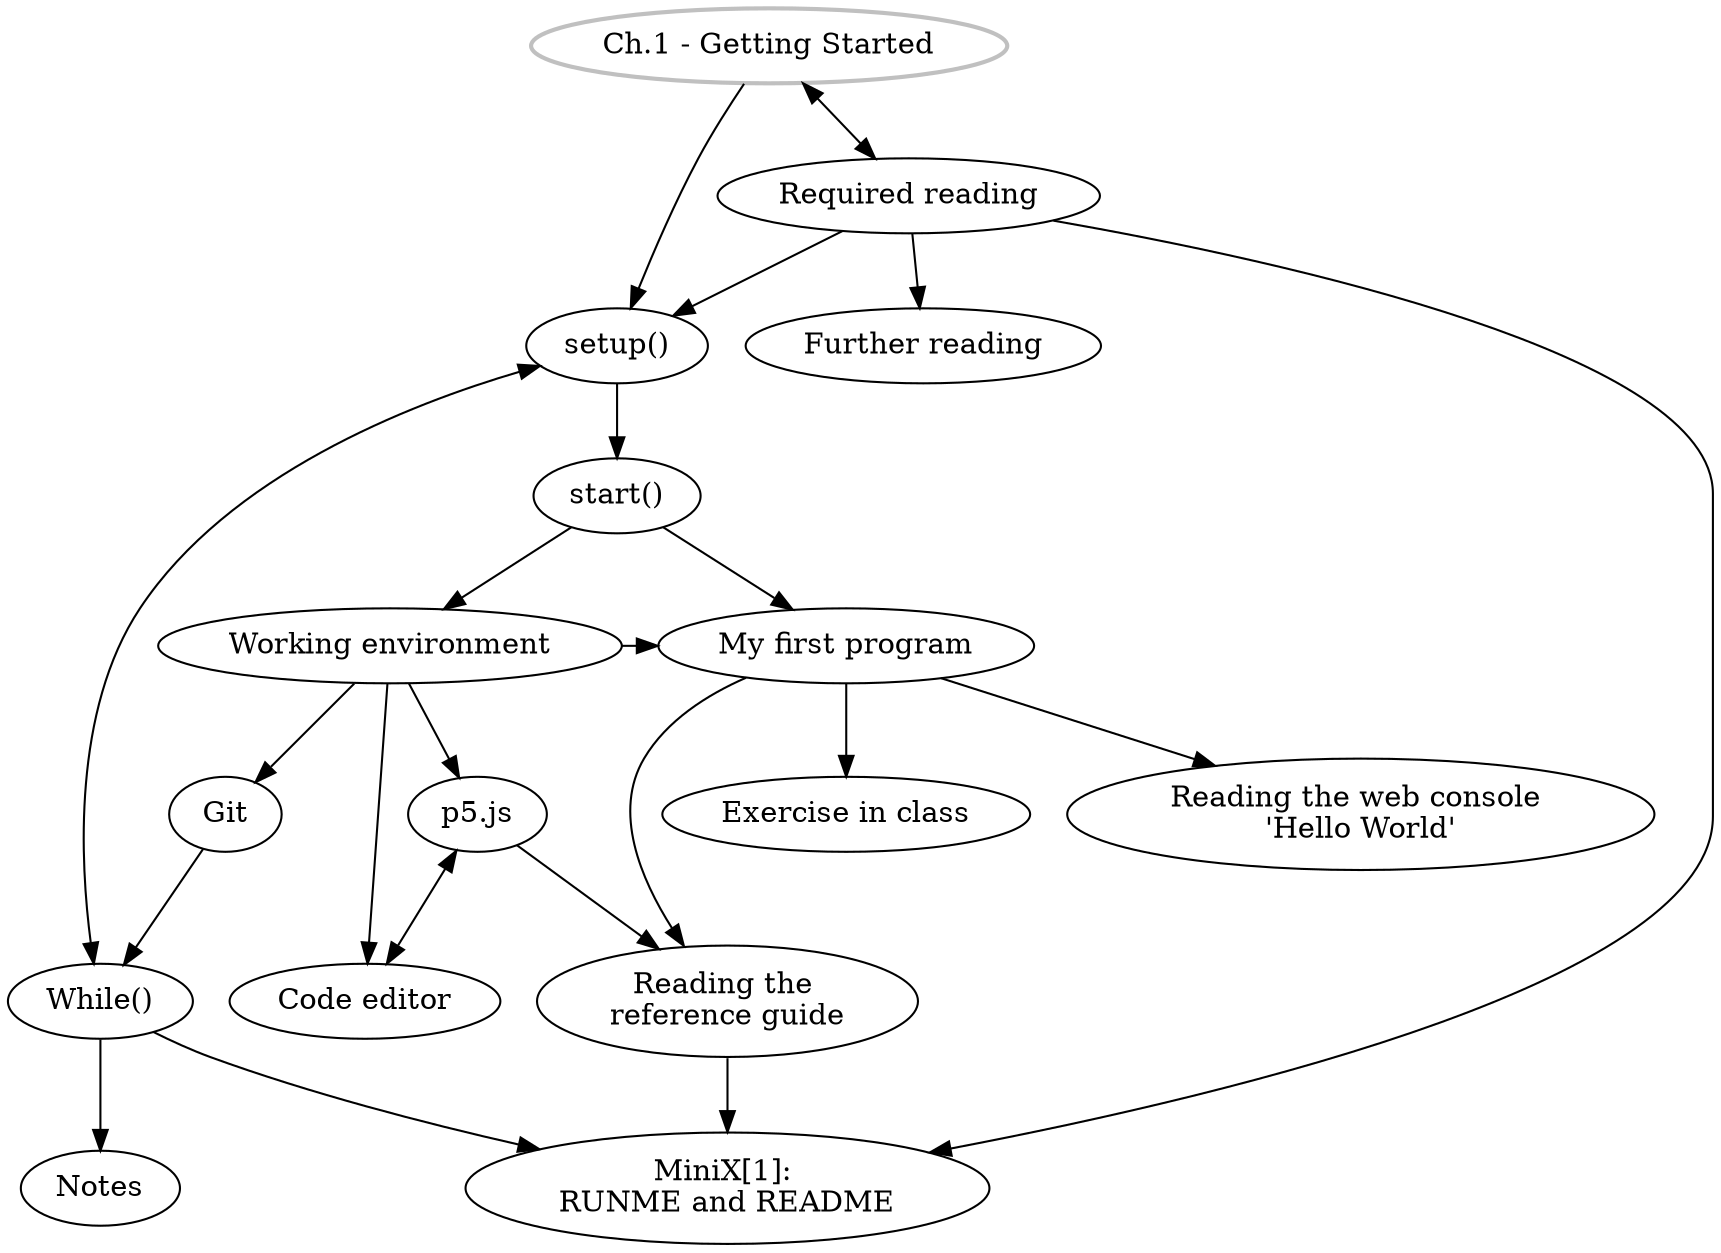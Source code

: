digraph G {
//labels
GS [
label="Ch.1 - Getting Started",
style=bold,
color=grey,
]

SU [label="setup()"]
ST [label="start()"]
WE [label="Working environment"]
p5 [label="p5.js"]
CE [label="Code editor"]
MFP [label="My first program"]
EiC [label="Exercise in class"]
RC [label="Reading the web console \n'Hello World'"]
RG [label="Reading the \nreference guide"]
Git [label="Git"]
MW [label="While()"]
MX [label="MiniX[1]: \nRUNME and README"]
RR [label="Required reading"]
FR [label="Further reading"]
Notes [label="Notes"]

{rank = same; MFP, WE}

//graph
GS -> SU -> ST;
ST -> WE;
GS -> RR[dir=both];
WE -> p5;
WE -> CE;
WE -> Git;
ST -> MFP;
MFP -> EiC;
MFP -> RC;
MFP -> RG;
SU -> MW [dir=both];
MW -> MX, Notes;
RR -> MX, SU;
Git -> MW;
RG -> MX;
p5 -> CE [dir=both];
WE -> MFP;
p5 -> RG;
RR -> FR;
}
